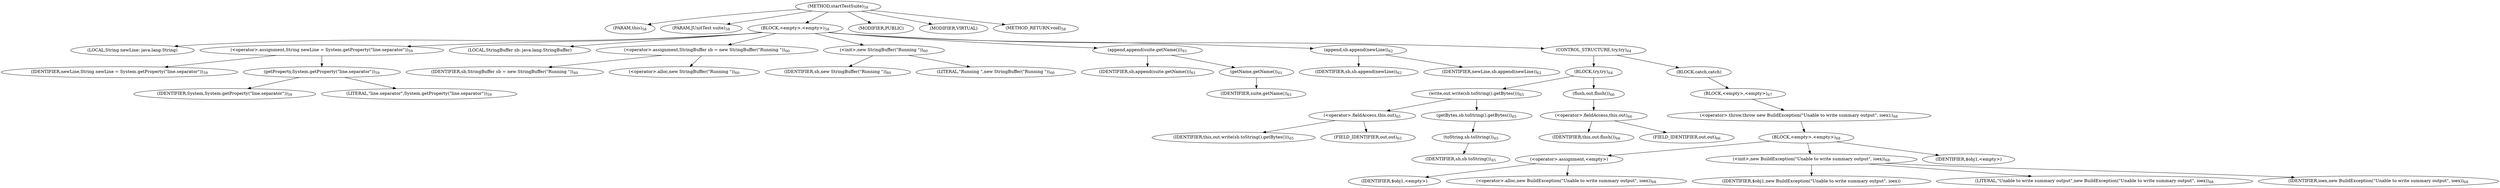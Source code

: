 digraph "startTestSuite" {  
"72" [label = <(METHOD,startTestSuite)<SUB>58</SUB>> ]
"73" [label = <(PARAM,this)<SUB>58</SUB>> ]
"74" [label = <(PARAM,JUnitTest suite)<SUB>58</SUB>> ]
"75" [label = <(BLOCK,&lt;empty&gt;,&lt;empty&gt;)<SUB>58</SUB>> ]
"76" [label = <(LOCAL,String newLine: java.lang.String)> ]
"77" [label = <(&lt;operator&gt;.assignment,String newLine = System.getProperty(&quot;line.separator&quot;))<SUB>59</SUB>> ]
"78" [label = <(IDENTIFIER,newLine,String newLine = System.getProperty(&quot;line.separator&quot;))<SUB>59</SUB>> ]
"79" [label = <(getProperty,System.getProperty(&quot;line.separator&quot;))<SUB>59</SUB>> ]
"80" [label = <(IDENTIFIER,System,System.getProperty(&quot;line.separator&quot;))<SUB>59</SUB>> ]
"81" [label = <(LITERAL,&quot;line.separator&quot;,System.getProperty(&quot;line.separator&quot;))<SUB>59</SUB>> ]
"4" [label = <(LOCAL,StringBuffer sb: java.lang.StringBuffer)> ]
"82" [label = <(&lt;operator&gt;.assignment,StringBuffer sb = new StringBuffer(&quot;Running &quot;))<SUB>60</SUB>> ]
"83" [label = <(IDENTIFIER,sb,StringBuffer sb = new StringBuffer(&quot;Running &quot;))<SUB>60</SUB>> ]
"84" [label = <(&lt;operator&gt;.alloc,new StringBuffer(&quot;Running &quot;))<SUB>60</SUB>> ]
"85" [label = <(&lt;init&gt;,new StringBuffer(&quot;Running &quot;))<SUB>60</SUB>> ]
"3" [label = <(IDENTIFIER,sb,new StringBuffer(&quot;Running &quot;))<SUB>60</SUB>> ]
"86" [label = <(LITERAL,&quot;Running &quot;,new StringBuffer(&quot;Running &quot;))<SUB>60</SUB>> ]
"87" [label = <(append,append(suite.getName()))<SUB>61</SUB>> ]
"88" [label = <(IDENTIFIER,sb,append(suite.getName()))<SUB>61</SUB>> ]
"89" [label = <(getName,getName())<SUB>61</SUB>> ]
"90" [label = <(IDENTIFIER,suite,getName())<SUB>61</SUB>> ]
"91" [label = <(append,sb.append(newLine))<SUB>62</SUB>> ]
"92" [label = <(IDENTIFIER,sb,sb.append(newLine))<SUB>62</SUB>> ]
"93" [label = <(IDENTIFIER,newLine,sb.append(newLine))<SUB>62</SUB>> ]
"94" [label = <(CONTROL_STRUCTURE,try,try)<SUB>64</SUB>> ]
"95" [label = <(BLOCK,try,try)<SUB>64</SUB>> ]
"96" [label = <(write,out.write(sb.toString().getBytes()))<SUB>65</SUB>> ]
"97" [label = <(&lt;operator&gt;.fieldAccess,this.out)<SUB>65</SUB>> ]
"98" [label = <(IDENTIFIER,this,out.write(sb.toString().getBytes()))<SUB>65</SUB>> ]
"99" [label = <(FIELD_IDENTIFIER,out,out)<SUB>65</SUB>> ]
"100" [label = <(getBytes,sb.toString().getBytes())<SUB>65</SUB>> ]
"101" [label = <(toString,sb.toString())<SUB>65</SUB>> ]
"102" [label = <(IDENTIFIER,sb,sb.toString())<SUB>65</SUB>> ]
"103" [label = <(flush,out.flush())<SUB>66</SUB>> ]
"104" [label = <(&lt;operator&gt;.fieldAccess,this.out)<SUB>66</SUB>> ]
"105" [label = <(IDENTIFIER,this,out.flush())<SUB>66</SUB>> ]
"106" [label = <(FIELD_IDENTIFIER,out,out)<SUB>66</SUB>> ]
"107" [label = <(BLOCK,catch,catch)> ]
"108" [label = <(BLOCK,&lt;empty&gt;,&lt;empty&gt;)<SUB>67</SUB>> ]
"109" [label = <(&lt;operator&gt;.throw,throw new BuildException(&quot;Unable to write summary output&quot;, ioex);)<SUB>68</SUB>> ]
"110" [label = <(BLOCK,&lt;empty&gt;,&lt;empty&gt;)<SUB>68</SUB>> ]
"111" [label = <(&lt;operator&gt;.assignment,&lt;empty&gt;)> ]
"112" [label = <(IDENTIFIER,$obj1,&lt;empty&gt;)> ]
"113" [label = <(&lt;operator&gt;.alloc,new BuildException(&quot;Unable to write summary output&quot;, ioex))<SUB>68</SUB>> ]
"114" [label = <(&lt;init&gt;,new BuildException(&quot;Unable to write summary output&quot;, ioex))<SUB>68</SUB>> ]
"115" [label = <(IDENTIFIER,$obj1,new BuildException(&quot;Unable to write summary output&quot;, ioex))> ]
"116" [label = <(LITERAL,&quot;Unable to write summary output&quot;,new BuildException(&quot;Unable to write summary output&quot;, ioex))<SUB>68</SUB>> ]
"117" [label = <(IDENTIFIER,ioex,new BuildException(&quot;Unable to write summary output&quot;, ioex))<SUB>68</SUB>> ]
"118" [label = <(IDENTIFIER,$obj1,&lt;empty&gt;)> ]
"119" [label = <(MODIFIER,PUBLIC)> ]
"120" [label = <(MODIFIER,VIRTUAL)> ]
"121" [label = <(METHOD_RETURN,void)<SUB>58</SUB>> ]
  "72" -> "73" 
  "72" -> "74" 
  "72" -> "75" 
  "72" -> "119" 
  "72" -> "120" 
  "72" -> "121" 
  "75" -> "76" 
  "75" -> "77" 
  "75" -> "4" 
  "75" -> "82" 
  "75" -> "85" 
  "75" -> "87" 
  "75" -> "91" 
  "75" -> "94" 
  "77" -> "78" 
  "77" -> "79" 
  "79" -> "80" 
  "79" -> "81" 
  "82" -> "83" 
  "82" -> "84" 
  "85" -> "3" 
  "85" -> "86" 
  "87" -> "88" 
  "87" -> "89" 
  "89" -> "90" 
  "91" -> "92" 
  "91" -> "93" 
  "94" -> "95" 
  "94" -> "107" 
  "95" -> "96" 
  "95" -> "103" 
  "96" -> "97" 
  "96" -> "100" 
  "97" -> "98" 
  "97" -> "99" 
  "100" -> "101" 
  "101" -> "102" 
  "103" -> "104" 
  "104" -> "105" 
  "104" -> "106" 
  "107" -> "108" 
  "108" -> "109" 
  "109" -> "110" 
  "110" -> "111" 
  "110" -> "114" 
  "110" -> "118" 
  "111" -> "112" 
  "111" -> "113" 
  "114" -> "115" 
  "114" -> "116" 
  "114" -> "117" 
}
